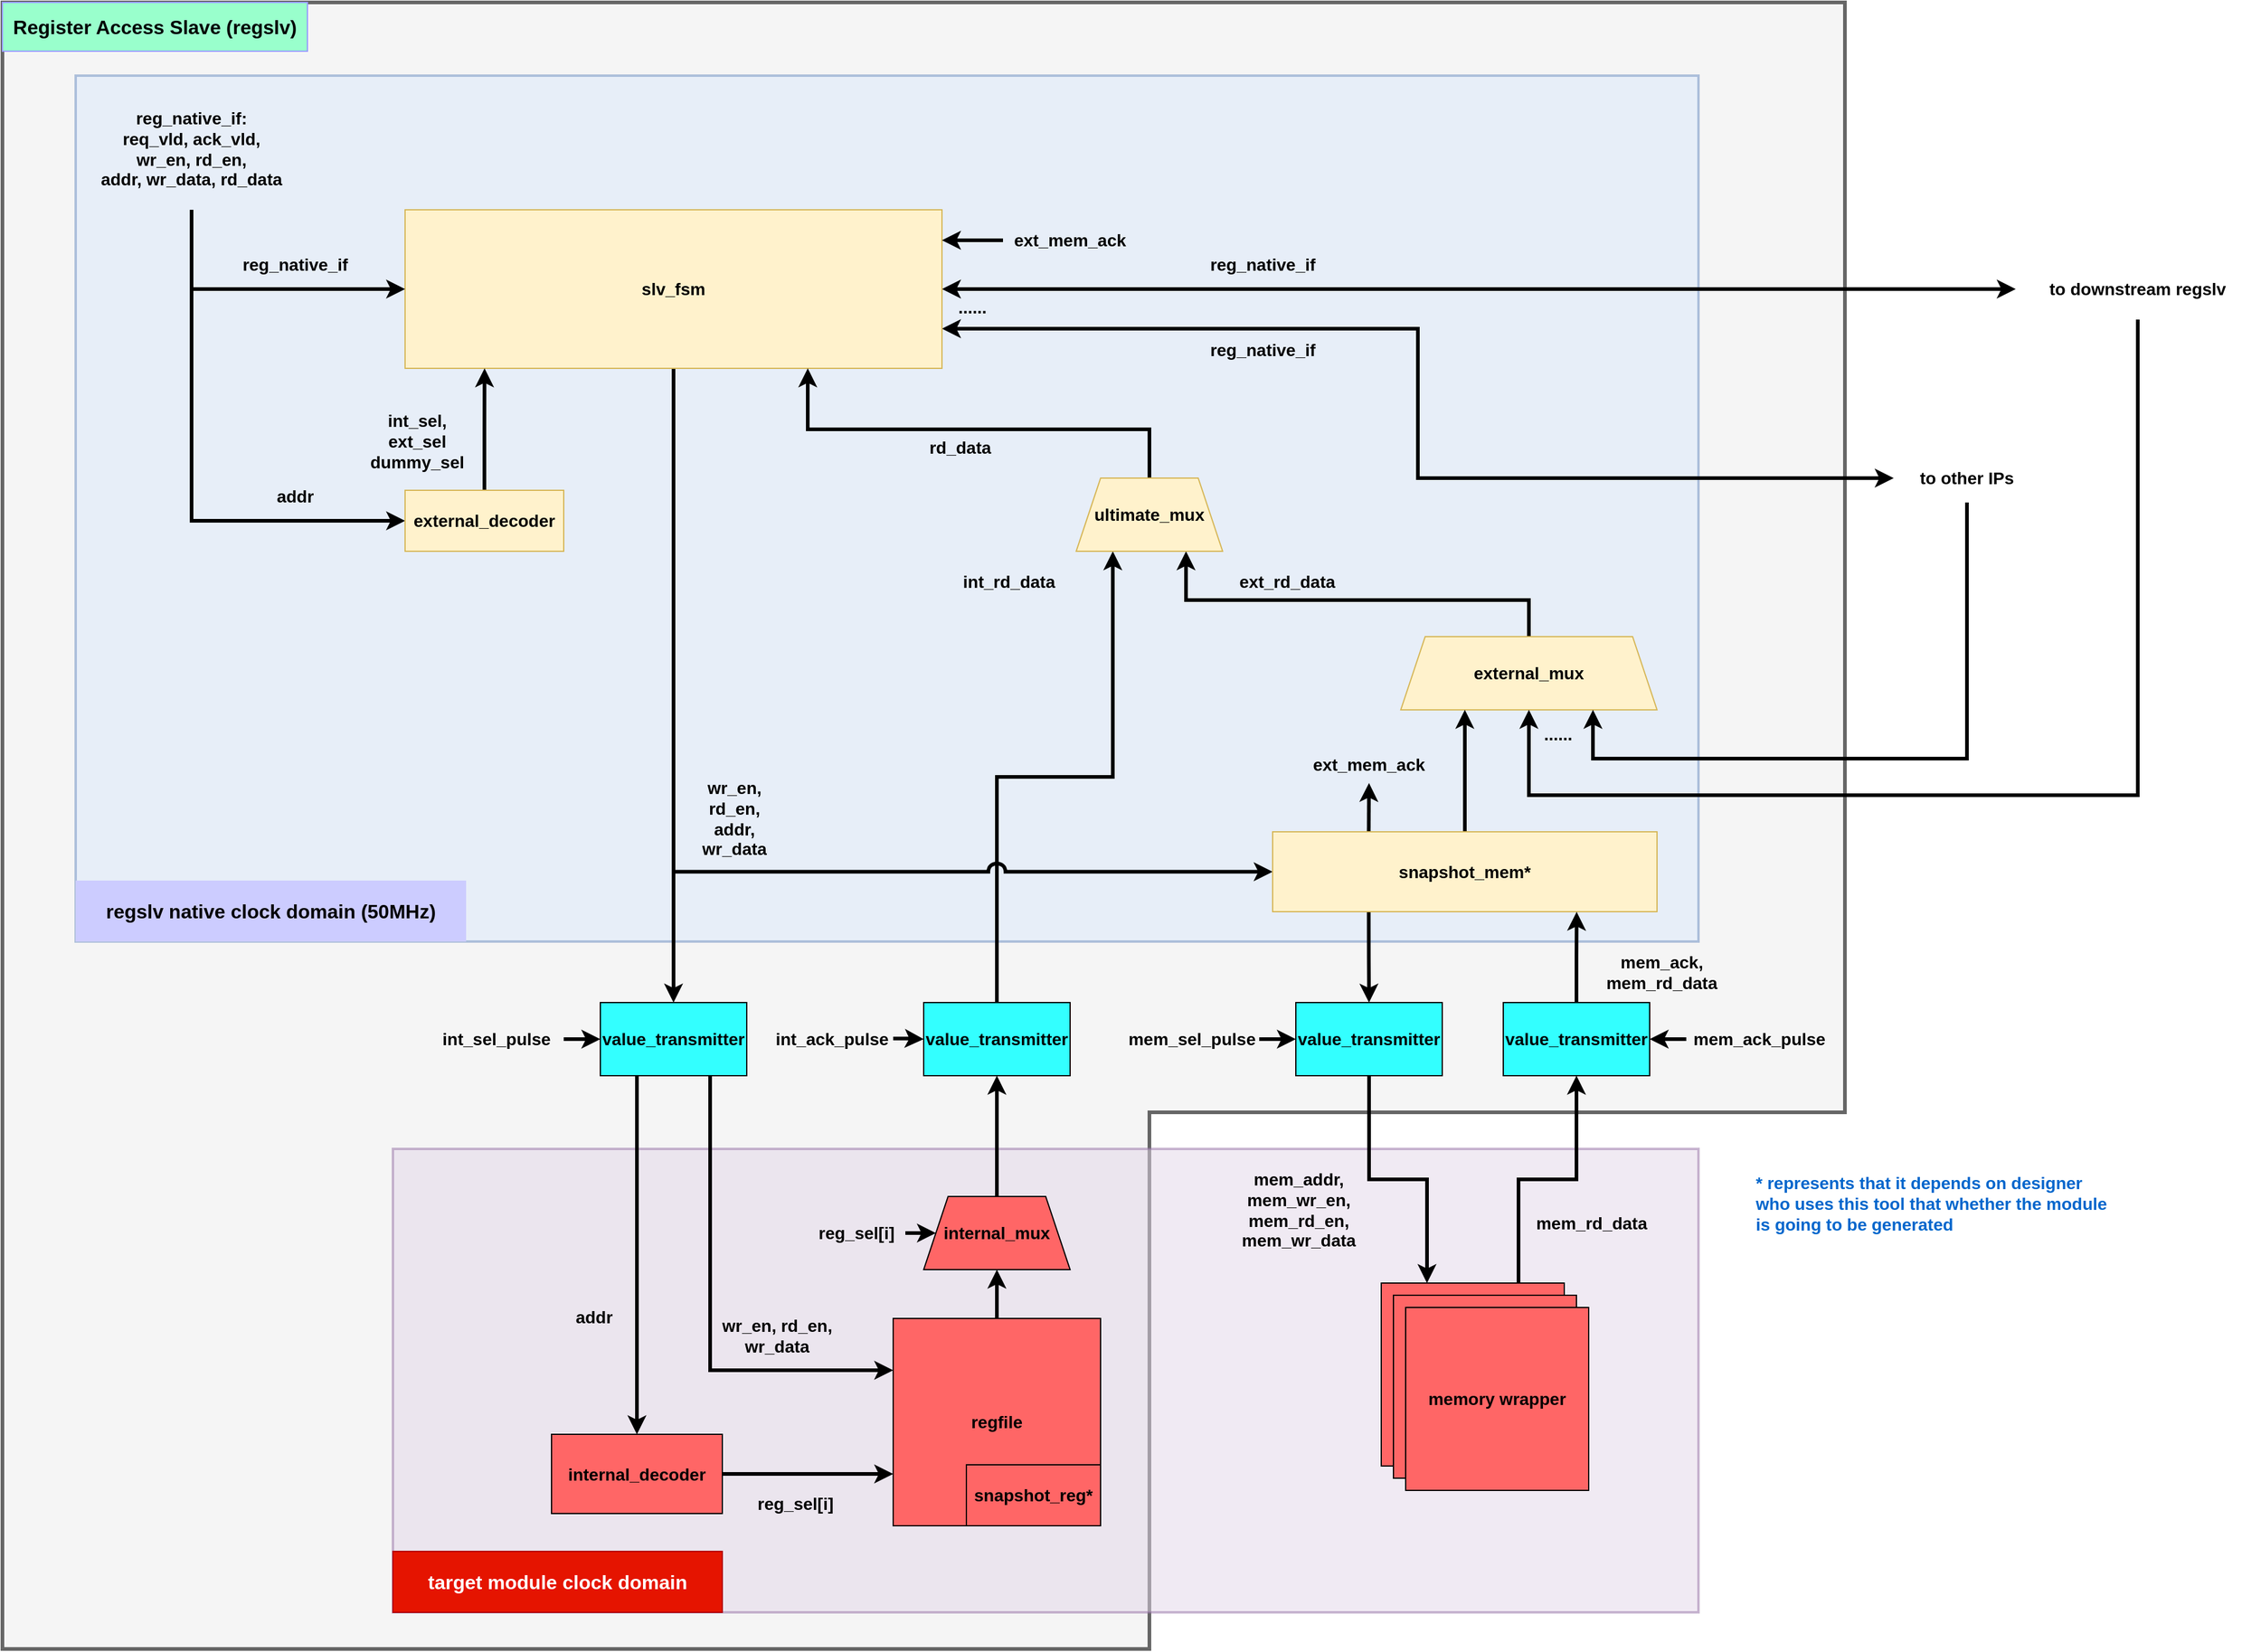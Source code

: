 <mxfile>
    <diagram id="2k0niPkLQAnHQQOvK0RH" name="第 1 页">
        <mxGraphModel dx="538" dy="855" grid="1" gridSize="10" guides="1" tooltips="1" connect="1" arrows="1" fold="1" page="1" pageScale="1" pageWidth="2336" pageHeight="1654" math="0" shadow="0">
            <root>
                <mxCell id="0"/>
                <mxCell id="1" parent="0"/>
                <mxCell id="248" value="" style="shape=corner;whiteSpace=wrap;html=1;fillColor=#f5f5f5;dx=940;dy=910;strokeWidth=3;strokeColor=#666666;fontColor=#333333;" parent="1" vertex="1">
                    <mxGeometry x="70" y="120" width="1510" height="1350" as="geometry"/>
                </mxCell>
                <mxCell id="244" value="" style="rounded=0;whiteSpace=wrap;html=1;fillColor=#dae8fc;strokeColor=#6c8ebf;strokeWidth=2;opacity=50;" parent="1" vertex="1">
                    <mxGeometry x="130" y="180" width="1330" height="710" as="geometry"/>
                </mxCell>
                <mxCell id="12" value="&lt;b&gt;value_transmitter&lt;/b&gt;" style="rounded=0;whiteSpace=wrap;html=1;fontColor=#000000;fillColor=#33FFFF;fontSize=14;" parent="1" vertex="1">
                    <mxGeometry x="560" y="940" width="120" height="60" as="geometry"/>
                </mxCell>
                <mxCell id="143" style="edgeStyle=orthogonalEdgeStyle;rounded=0;html=1;exitX=0.5;exitY=0;exitDx=0;exitDy=0;entryX=0.25;entryY=1;entryDx=0;entryDy=0;fontSize=14;fontColor=#000000;startArrow=none;startFill=0;strokeWidth=3;" parent="1" source="16" target="108" edge="1">
                    <mxGeometry relative="1" as="geometry"/>
                </mxCell>
                <mxCell id="16" value="&lt;b&gt;value_transmitter&lt;/b&gt;" style="rounded=0;whiteSpace=wrap;html=1;fontColor=#000000;fillColor=#33FFFF;fontSize=14;" parent="1" vertex="1">
                    <mxGeometry x="825" y="940" width="120" height="60" as="geometry"/>
                </mxCell>
                <mxCell id="221" style="edgeStyle=orthogonalEdgeStyle;rounded=0;html=1;exitX=1;exitY=0.75;exitDx=0;exitDy=0;entryX=0;entryY=0.5;entryDx=0;entryDy=0;fontSize=14;fontColor=#0066CC;strokeWidth=3;startArrow=classic;startFill=1;" parent="1" source="52" target="212" edge="1">
                    <mxGeometry relative="1" as="geometry"/>
                </mxCell>
                <mxCell id="223" style="edgeStyle=orthogonalEdgeStyle;rounded=0;html=1;exitX=1;exitY=0.5;exitDx=0;exitDy=0;fontSize=14;fontColor=#0066CC;strokeWidth=3;entryX=0;entryY=0.5;entryDx=0;entryDy=0;startArrow=classic;startFill=1;" parent="1" source="52" target="224" edge="1">
                    <mxGeometry relative="1" as="geometry">
                        <mxPoint x="1741.0" y="354.75" as="targetPoint"/>
                    </mxGeometry>
                </mxCell>
                <mxCell id="226" style="edgeStyle=orthogonalEdgeStyle;rounded=0;html=1;exitX=0.5;exitY=1;exitDx=0;exitDy=0;entryX=0;entryY=0.5;entryDx=0;entryDy=0;fontSize=14;fontColor=#0066CC;strokeWidth=3;jumpStyle=arc;jumpSize=10;" parent="1" target="116" edge="1">
                    <mxGeometry relative="1" as="geometry">
                        <Array as="points">
                            <mxPoint x="620" y="833"/>
                        </Array>
                        <mxPoint x="620" y="400" as="sourcePoint"/>
                    </mxGeometry>
                </mxCell>
                <mxCell id="235" style="edgeStyle=orthogonalEdgeStyle;rounded=0;html=1;exitX=0.5;exitY=1;exitDx=0;exitDy=0;entryX=0.5;entryY=0;entryDx=0;entryDy=0;strokeWidth=3;" parent="1" source="52" target="12" edge="1">
                    <mxGeometry relative="1" as="geometry"/>
                </mxCell>
                <mxCell id="52" value="slv_fsm" style="rounded=0;whiteSpace=wrap;html=1;fontStyle=1;fillColor=#fff2cc;fontSize=14;strokeColor=#d6b656;" parent="1" vertex="1">
                    <mxGeometry x="400" y="290" width="440" height="130" as="geometry"/>
                </mxCell>
                <mxCell id="57" value="&lt;b&gt;value_transmitter&lt;/b&gt;" style="rounded=0;whiteSpace=wrap;html=1;fontColor=#000000;fillColor=#33FFFF;fontSize=14;" parent="1" vertex="1">
                    <mxGeometry x="1130" y="940" width="120" height="60" as="geometry"/>
                </mxCell>
                <mxCell id="118" style="edgeStyle=orthogonalEdgeStyle;rounded=0;html=1;exitX=0.5;exitY=1;exitDx=0;exitDy=0;entryX=0;entryY=0.5;entryDx=0;entryDy=0;fontSize=14;fontColor=#000000;startArrow=none;startFill=0;strokeWidth=3;" parent="1" source="104" target="119" edge="1">
                    <mxGeometry relative="1" as="geometry">
                        <mxPoint x="355" y="550" as="targetPoint"/>
                    </mxGeometry>
                </mxCell>
                <mxCell id="121" style="edgeStyle=orthogonalEdgeStyle;rounded=0;html=1;exitX=0.5;exitY=1;exitDx=0;exitDy=0;entryX=0;entryY=0.5;entryDx=0;entryDy=0;fontSize=14;fontColor=#000000;startArrow=none;startFill=0;strokeWidth=3;" parent="1" source="104" target="52" edge="1">
                    <mxGeometry relative="1" as="geometry"/>
                </mxCell>
                <mxCell id="104" value="&lt;b&gt;reg_native_if:&lt;br&gt;req_vld,&amp;nbsp;&lt;/b&gt;&lt;b&gt;ack_vld,&lt;/b&gt;&lt;b&gt;&lt;br&gt;wr_en, rd_en,&lt;br&gt;addr, wr_data, rd_data&lt;br&gt;&lt;/b&gt;" style="text;html=1;strokeColor=none;fillColor=none;align=center;verticalAlign=middle;whiteSpace=wrap;rounded=0;fontSize=14;fontColor=#000000;" parent="1" vertex="1">
                    <mxGeometry x="130" y="190" width="190" height="100" as="geometry"/>
                </mxCell>
                <mxCell id="144" style="edgeStyle=orthogonalEdgeStyle;rounded=0;html=1;exitX=0.5;exitY=0;exitDx=0;exitDy=0;entryX=0.75;entryY=1;entryDx=0;entryDy=0;fontSize=14;fontColor=#000000;startArrow=none;startFill=0;strokeWidth=3;" parent="1" source="107" target="108" edge="1">
                    <mxGeometry relative="1" as="geometry">
                        <Array as="points">
                            <mxPoint x="1321" y="610"/>
                            <mxPoint x="1040" y="610"/>
                        </Array>
                    </mxGeometry>
                </mxCell>
                <mxCell id="107" value="&lt;font color=&quot;#000000&quot;&gt;&lt;b&gt;external_mux&lt;/b&gt;&lt;/font&gt;" style="shape=trapezoid;perimeter=trapezoidPerimeter;whiteSpace=wrap;html=1;fixedSize=1;fontSize=14;fillColor=#fff2cc;strokeColor=#d6b656;" parent="1" vertex="1">
                    <mxGeometry x="1216" y="640" width="210" height="60" as="geometry"/>
                </mxCell>
                <mxCell id="142" style="edgeStyle=orthogonalEdgeStyle;rounded=0;html=1;exitX=0.5;exitY=0;exitDx=0;exitDy=0;entryX=0.75;entryY=1;entryDx=0;entryDy=0;fontSize=14;fontColor=#000000;startArrow=none;startFill=0;strokeWidth=3;" parent="1" source="108" target="52" edge="1">
                    <mxGeometry relative="1" as="geometry">
                        <Array as="points">
                            <mxPoint x="1010" y="470"/>
                            <mxPoint x="730" y="470"/>
                        </Array>
                    </mxGeometry>
                </mxCell>
                <mxCell id="108" value="&lt;font color=&quot;#000000&quot;&gt;&lt;b&gt;ultimate_mux&lt;/b&gt;&lt;/font&gt;" style="shape=trapezoid;perimeter=trapezoidPerimeter;whiteSpace=wrap;html=1;fixedSize=1;fontSize=14;fillColor=#fff2cc;strokeColor=#d6b656;" parent="1" vertex="1">
                    <mxGeometry x="950" y="510" width="120" height="60" as="geometry"/>
                </mxCell>
                <mxCell id="165" style="edgeStyle=orthogonalEdgeStyle;rounded=0;html=1;exitX=0.5;exitY=0;exitDx=0;exitDy=0;entryX=0.25;entryY=1;entryDx=0;entryDy=0;fontSize=14;fontColor=#000000;startArrow=none;startFill=0;strokeWidth=3;" parent="1" source="116" target="107" edge="1">
                    <mxGeometry relative="1" as="geometry"/>
                </mxCell>
                <mxCell id="184" style="edgeStyle=orthogonalEdgeStyle;html=1;exitX=0.25;exitY=1;exitDx=0;exitDy=0;entryX=0.5;entryY=0;entryDx=0;entryDy=0;strokeWidth=3;rounded=0;" parent="1" source="116" target="57" edge="1">
                    <mxGeometry relative="1" as="geometry"/>
                </mxCell>
                <mxCell id="255" style="edgeStyle=orthogonalEdgeStyle;rounded=0;jumpStyle=arc;jumpSize=10;html=1;exitX=0.25;exitY=0;exitDx=0;exitDy=0;entryX=0.5;entryY=1;entryDx=0;entryDy=0;fontSize=16;strokeWidth=3;" parent="1" source="116" target="254" edge="1">
                    <mxGeometry relative="1" as="geometry"/>
                </mxCell>
                <mxCell id="116" value="snapshot_mem*" style="rounded=0;whiteSpace=wrap;html=1;fillColor=#fff2cc;fontStyle=1;fontSize=14;strokeColor=#d6b656;" parent="1" vertex="1">
                    <mxGeometry x="1111" y="800" width="315" height="65.5" as="geometry"/>
                </mxCell>
                <mxCell id="123" style="edgeStyle=orthogonalEdgeStyle;rounded=0;html=1;exitX=0.5;exitY=0;exitDx=0;exitDy=0;entryX=0.148;entryY=1;entryDx=0;entryDy=0;entryPerimeter=0;fontSize=14;fontColor=#000000;startArrow=none;startFill=0;strokeWidth=3;" parent="1" source="119" target="52" edge="1">
                    <mxGeometry relative="1" as="geometry"/>
                </mxCell>
                <mxCell id="119" value="external_decoder" style="rounded=0;whiteSpace=wrap;html=1;fontStyle=1;fillColor=#fff2cc;fontSize=14;strokeColor=#d6b656;" parent="1" vertex="1">
                    <mxGeometry x="400" y="520" width="130" height="50" as="geometry"/>
                </mxCell>
                <mxCell id="122" value="&lt;b&gt;addr&lt;/b&gt;" style="text;html=1;strokeColor=none;fillColor=none;align=center;verticalAlign=middle;whiteSpace=wrap;rounded=0;fontSize=14;fontColor=#000000;" parent="1" vertex="1">
                    <mxGeometry x="280" y="510" width="60" height="30" as="geometry"/>
                </mxCell>
                <mxCell id="124" value="&lt;b&gt;int_sel,&lt;br&gt;ext_sel&lt;br&gt;dummy_sel&lt;br&gt;&lt;/b&gt;" style="text;html=1;strokeColor=none;fillColor=none;align=center;verticalAlign=middle;whiteSpace=wrap;rounded=0;fontSize=14;fontColor=#000000;" parent="1" vertex="1">
                    <mxGeometry x="360" y="449.5" width="100" height="60.5" as="geometry"/>
                </mxCell>
                <mxCell id="151" style="edgeStyle=orthogonalEdgeStyle;rounded=0;html=1;exitX=1;exitY=0.5;exitDx=0;exitDy=0;fontSize=14;fontColor=#000000;startArrow=none;startFill=0;strokeWidth=3;" parent="1" source="150" target="12" edge="1">
                    <mxGeometry relative="1" as="geometry"/>
                </mxCell>
                <mxCell id="150" value="&lt;b&gt;int_sel_pulse&lt;/b&gt;" style="text;html=1;strokeColor=none;fillColor=none;align=center;verticalAlign=middle;whiteSpace=wrap;rounded=0;fontSize=14;fontColor=#000000;" parent="1" vertex="1">
                    <mxGeometry x="420" y="955" width="110" height="30" as="geometry"/>
                </mxCell>
                <mxCell id="158" value="&lt;b&gt;wr_en,&lt;br&gt;rd_en,&lt;br&gt;addr,&lt;br&gt;wr_data&lt;/b&gt;" style="text;html=1;strokeColor=none;fillColor=none;align=center;verticalAlign=middle;whiteSpace=wrap;rounded=0;fontSize=14;" parent="1" vertex="1">
                    <mxGeometry x="620" y="751" width="100" height="76" as="geometry"/>
                </mxCell>
                <mxCell id="159" value="&lt;b&gt;reg_native_if&lt;/b&gt;" style="text;html=1;strokeColor=none;fillColor=none;align=center;verticalAlign=middle;whiteSpace=wrap;rounded=0;fontSize=14;fontColor=#000000;" parent="1" vertex="1">
                    <mxGeometry x="245" y="320" width="130" height="30" as="geometry"/>
                </mxCell>
                <mxCell id="174" value="&lt;b&gt;rd_data&lt;/b&gt;" style="text;html=1;strokeColor=none;fillColor=none;align=center;verticalAlign=middle;whiteSpace=wrap;rounded=0;fontSize=14;" parent="1" vertex="1">
                    <mxGeometry x="810" y="470" width="90" height="30" as="geometry"/>
                </mxCell>
                <mxCell id="234" style="edgeStyle=orthogonalEdgeStyle;rounded=0;html=1;exitX=1;exitY=0.5;exitDx=0;exitDy=0;entryX=0;entryY=0.5;entryDx=0;entryDy=0;strokeWidth=3;" parent="1" source="176" target="16" edge="1">
                    <mxGeometry relative="1" as="geometry"/>
                </mxCell>
                <mxCell id="176" value="&lt;b&gt;int_ack_pulse&lt;/b&gt;" style="text;html=1;strokeColor=none;fillColor=none;align=center;verticalAlign=middle;whiteSpace=wrap;rounded=0;fontSize=14;" parent="1" vertex="1">
                    <mxGeometry x="700" y="951.5" width="100" height="36" as="geometry"/>
                </mxCell>
                <mxCell id="195" style="edgeStyle=orthogonalEdgeStyle;rounded=0;html=1;exitX=0.5;exitY=0;exitDx=0;exitDy=0;strokeWidth=3;entryX=0.791;entryY=1.002;entryDx=0;entryDy=0;entryPerimeter=0;" parent="1" source="183" target="116" edge="1">
                    <mxGeometry relative="1" as="geometry">
                        <mxPoint x="1360" y="871" as="targetPoint"/>
                    </mxGeometry>
                </mxCell>
                <mxCell id="183" value="&lt;b&gt;value_transmitter&lt;/b&gt;" style="rounded=0;whiteSpace=wrap;html=1;fontColor=#000000;fillColor=#33FFFF;fontSize=14;" parent="1" vertex="1">
                    <mxGeometry x="1300" y="940" width="120" height="60" as="geometry"/>
                </mxCell>
                <mxCell id="191" style="edgeStyle=orthogonalEdgeStyle;rounded=0;html=1;exitX=1;exitY=0.5;exitDx=0;exitDy=0;entryX=0;entryY=0.5;entryDx=0;entryDy=0;strokeWidth=3;" parent="1" source="189" target="57" edge="1">
                    <mxGeometry relative="1" as="geometry">
                        <mxPoint x="1100" y="994" as="sourcePoint"/>
                    </mxGeometry>
                </mxCell>
                <mxCell id="189" value="&lt;b&gt;mem_sel_pulse&lt;/b&gt;" style="text;html=1;strokeColor=none;fillColor=none;align=center;verticalAlign=middle;whiteSpace=wrap;rounded=0;fontSize=14;" parent="1" vertex="1">
                    <mxGeometry x="990" y="955" width="110" height="30" as="geometry"/>
                </mxCell>
                <mxCell id="190" value="" style="group" parent="1" vertex="1" connectable="0">
                    <mxGeometry x="800" y="1169" width="800" height="271" as="geometry"/>
                </mxCell>
                <mxCell id="250" value="" style="rounded=0;whiteSpace=wrap;html=1;fillColor=#e1d5e7;strokeColor=#9673a6;strokeWidth=2;opacity=50;" parent="190" vertex="1">
                    <mxGeometry x="-410" y="-109" width="1070" height="380" as="geometry"/>
                </mxCell>
                <mxCell id="31" style="edgeStyle=orthogonalEdgeStyle;html=1;exitX=0.5;exitY=0;exitDx=0;exitDy=0;strokeWidth=3;rounded=0;fontSize=14;entryX=0.5;entryY=1;entryDx=0;entryDy=0;" parent="190" source="5" target="102" edge="1">
                    <mxGeometry relative="1" as="geometry">
                        <mxPoint x="65" y="-15.5" as="targetPoint"/>
                    </mxGeometry>
                </mxCell>
                <mxCell id="54" value="&lt;b&gt;wr_en, rd_en,&lt;br style=&quot;font-size: 14px&quot;&gt;wr_data&lt;/b&gt;" style="text;html=1;strokeColor=none;fillColor=none;align=center;verticalAlign=middle;whiteSpace=wrap;rounded=0;fontSize=14;" parent="190" vertex="1">
                    <mxGeometry x="-150" y="15.5" width="110" height="56" as="geometry"/>
                </mxCell>
                <mxCell id="155" style="edgeStyle=orthogonalEdgeStyle;rounded=0;html=1;fontSize=14;fontColor=#000000;startArrow=none;startFill=0;strokeWidth=3;entryX=0;entryY=0.75;entryDx=0;entryDy=0;" parent="190" source="80" target="5" edge="1">
                    <mxGeometry relative="1" as="geometry">
                        <mxPoint x="-30" y="166" as="targetPoint"/>
                    </mxGeometry>
                </mxCell>
                <mxCell id="80" value="internal_decoder" style="rounded=0;whiteSpace=wrap;html=1;fillColor=#FF6666;fontStyle=1;fontColor=#000000;fontSize=14;" parent="190" vertex="1">
                    <mxGeometry x="-280" y="125" width="140" height="65" as="geometry"/>
                </mxCell>
                <mxCell id="76" value="&lt;b&gt;mem_addr,&lt;br style=&quot;font-size: 14px&quot;&gt;mem_wr_en,&lt;br style=&quot;font-size: 14px&quot;&gt;mem_rd_en,&lt;br style=&quot;font-size: 14px&quot;&gt;mem_wr_data&lt;/b&gt;" style="text;html=1;strokeColor=none;fillColor=none;align=center;verticalAlign=middle;whiteSpace=wrap;rounded=0;fontSize=14;" parent="190" vertex="1">
                    <mxGeometry x="280" y="-104" width="105" height="89" as="geometry"/>
                </mxCell>
                <mxCell id="102" value="&lt;font color=&quot;#000000&quot;&gt;&lt;b&gt;internal_mux&lt;/b&gt;&lt;/font&gt;" style="shape=trapezoid;perimeter=trapezoidPerimeter;whiteSpace=wrap;html=1;fixedSize=1;fontSize=14;fillColor=#FF6666;" parent="190" vertex="1">
                    <mxGeometry x="25" y="-70" width="120" height="60" as="geometry"/>
                </mxCell>
                <mxCell id="138" value="" style="group" parent="190" vertex="1" connectable="0">
                    <mxGeometry x="400" y="1" width="170" height="170" as="geometry"/>
                </mxCell>
                <mxCell id="6" value="memory" style="whiteSpace=wrap;html=1;aspect=fixed;fillColor=#FF6666;fontStyle=1;fontColor=#000000;fontSize=14;" parent="138" vertex="1">
                    <mxGeometry width="150" height="150" as="geometry"/>
                </mxCell>
                <mxCell id="9" value="memory" style="whiteSpace=wrap;html=1;aspect=fixed;fillColor=#FF6666;fontStyle=1;fontColor=#000000;fontSize=14;" parent="138" vertex="1">
                    <mxGeometry x="10" y="10" width="150" height="150" as="geometry"/>
                </mxCell>
                <mxCell id="10" value="memory wrapper" style="whiteSpace=wrap;html=1;aspect=fixed;fillColor=#FF6666;fontStyle=1;fontColor=#000000;fontSize=14;" parent="138" vertex="1">
                    <mxGeometry x="20" y="20" width="150" height="150" as="geometry"/>
                </mxCell>
                <mxCell id="152" value="&lt;b&gt;addr&lt;/b&gt;" style="text;html=1;strokeColor=none;fillColor=none;align=center;verticalAlign=middle;whiteSpace=wrap;rounded=0;fontSize=14;" parent="190" vertex="1">
                    <mxGeometry x="-280" y="10.5" width="70" height="36" as="geometry"/>
                </mxCell>
                <mxCell id="154" value="&lt;b&gt;reg_sel[i]&lt;/b&gt;" style="text;html=1;strokeColor=none;fillColor=none;align=center;verticalAlign=middle;whiteSpace=wrap;rounded=0;fontSize=14;" parent="190" vertex="1">
                    <mxGeometry x="-130" y="164" width="100" height="36" as="geometry"/>
                </mxCell>
                <mxCell id="164" style="edgeStyle=orthogonalEdgeStyle;rounded=0;html=1;exitX=1;exitY=0.5;exitDx=0;exitDy=0;entryX=0;entryY=0.5;entryDx=0;entryDy=0;fontSize=14;fontColor=#000000;startArrow=none;startFill=0;strokeWidth=3;" parent="190" source="163" target="102" edge="1">
                    <mxGeometry relative="1" as="geometry"/>
                </mxCell>
                <mxCell id="163" value="&lt;b&gt;reg_sel[i]&lt;/b&gt;" style="text;html=1;strokeColor=none;fillColor=none;align=center;verticalAlign=middle;whiteSpace=wrap;rounded=0;fontSize=14;" parent="190" vertex="1">
                    <mxGeometry x="-70" y="-58" width="80" height="36" as="geometry"/>
                </mxCell>
                <mxCell id="5" value="regfile" style="whiteSpace=wrap;html=1;aspect=fixed;fillColor=#FF6666;fontStyle=1;fontColor=#000000;fontSize=14;" parent="190" vertex="1">
                    <mxGeometry y="30" width="170" height="170" as="geometry"/>
                </mxCell>
                <mxCell id="157" value="&lt;b&gt;snapshot_reg*&lt;/b&gt;" style="rounded=0;whiteSpace=wrap;html=1;fontSize=14;fontColor=#000000;fillColor=#FF6666;" parent="190" vertex="1">
                    <mxGeometry x="60" y="150" width="110" height="50" as="geometry"/>
                </mxCell>
                <mxCell id="197" value="&lt;b&gt;mem_rd_data&lt;/b&gt;" style="text;html=1;strokeColor=none;fillColor=none;align=center;verticalAlign=middle;whiteSpace=wrap;rounded=0;fontSize=14;" parent="190" vertex="1">
                    <mxGeometry x="520" y="-70" width="105" height="44.5" as="geometry"/>
                </mxCell>
                <mxCell id="252" value="&lt;b style=&quot;font-size: 16px;&quot;&gt;target module clock domain&lt;/b&gt;" style="rounded=0;whiteSpace=wrap;html=1;fillColor=#e51400;fontSize=16;strokeColor=#B20000;fontColor=#ffffff;" parent="190" vertex="1">
                    <mxGeometry x="-410" y="221" width="270" height="50" as="geometry"/>
                </mxCell>
                <mxCell id="193" style="edgeStyle=orthogonalEdgeStyle;rounded=0;html=1;exitX=0.75;exitY=0;exitDx=0;exitDy=0;entryX=0.5;entryY=1;entryDx=0;entryDy=0;strokeWidth=3;" parent="1" source="6" target="183" edge="1">
                    <mxGeometry relative="1" as="geometry"/>
                </mxCell>
                <mxCell id="198" style="edgeStyle=orthogonalEdgeStyle;rounded=0;html=1;exitX=0;exitY=0.5;exitDx=0;exitDy=0;entryX=1;entryY=0.5;entryDx=0;entryDy=0;strokeWidth=3;" parent="1" source="196" target="183" edge="1">
                    <mxGeometry relative="1" as="geometry"/>
                </mxCell>
                <mxCell id="196" value="&lt;b&gt;mem_ack_pulse&lt;/b&gt;" style="text;html=1;strokeColor=none;fillColor=none;align=center;verticalAlign=middle;whiteSpace=wrap;rounded=0;fontSize=14;" parent="1" vertex="1">
                    <mxGeometry x="1450" y="955" width="120" height="30" as="geometry"/>
                </mxCell>
                <mxCell id="199" value="&lt;font style=&quot;font-size: 14px;&quot; color=&quot;#0066cc&quot;&gt;&lt;b style=&quot;font-size: 14px;&quot;&gt;* represents that it depends on designer who uses this tool that whether the module is going to be generated&lt;/b&gt;&lt;/font&gt;" style="text;html=1;strokeColor=none;fillColor=none;align=left;verticalAlign=middle;whiteSpace=wrap;rounded=0;fontSize=14;spacingLeft=5;" parent="1" vertex="1">
                    <mxGeometry x="1500" y="1060" width="300" height="90" as="geometry"/>
                </mxCell>
                <mxCell id="205" value="&lt;b&gt;mem_ack,&lt;br&gt;mem_rd_data&lt;br&gt;&lt;/b&gt;" style="text;html=1;strokeColor=none;fillColor=none;align=center;verticalAlign=middle;whiteSpace=wrap;rounded=0;fontSize=14;" parent="1" vertex="1">
                    <mxGeometry x="1370" y="900" width="120" height="30" as="geometry"/>
                </mxCell>
                <mxCell id="207" value="&lt;b&gt;ext_rd_data&lt;/b&gt;" style="text;html=1;strokeColor=none;fillColor=none;align=center;verticalAlign=middle;whiteSpace=wrap;rounded=0;fontSize=14;" parent="1" vertex="1">
                    <mxGeometry x="1078" y="580" width="90" height="30" as="geometry"/>
                </mxCell>
                <mxCell id="222" style="edgeStyle=orthogonalEdgeStyle;rounded=0;html=1;exitX=0.5;exitY=1;exitDx=0;exitDy=0;entryX=0.75;entryY=1;entryDx=0;entryDy=0;fontSize=14;fontColor=#0066CC;strokeWidth=3;" parent="1" source="212" target="107" edge="1">
                    <mxGeometry relative="1" as="geometry">
                        <Array as="points">
                            <mxPoint x="1680" y="740"/>
                            <mxPoint x="1374" y="740"/>
                        </Array>
                    </mxGeometry>
                </mxCell>
                <mxCell id="212" value="to other IPs" style="rounded=0;whiteSpace=wrap;html=1;fontSize=14;fillColor=none;strokeColor=none;fontStyle=1" parent="1" vertex="1">
                    <mxGeometry x="1620" y="490" width="120" height="40" as="geometry"/>
                </mxCell>
                <mxCell id="225" style="edgeStyle=orthogonalEdgeStyle;rounded=0;html=1;entryX=0.5;entryY=1;entryDx=0;entryDy=0;fontSize=14;fontColor=#0066CC;strokeWidth=3;exitX=0.5;exitY=1;exitDx=0;exitDy=0;" parent="1" source="224" target="107" edge="1">
                    <mxGeometry relative="1" as="geometry">
                        <Array as="points">
                            <mxPoint x="1820" y="770"/>
                            <mxPoint x="1321" y="770"/>
                        </Array>
                    </mxGeometry>
                </mxCell>
                <mxCell id="224" value="to downstream regslv" style="rounded=0;whiteSpace=wrap;html=1;fontSize=14;fillColor=none;strokeColor=none;fontStyle=1" parent="1" vertex="1">
                    <mxGeometry x="1720" y="330" width="200" height="50" as="geometry"/>
                </mxCell>
                <mxCell id="227" value="&lt;b&gt;......&lt;/b&gt;" style="text;html=1;strokeColor=none;fillColor=none;align=center;verticalAlign=middle;whiteSpace=wrap;rounded=0;fontSize=14;" parent="1" vertex="1">
                    <mxGeometry x="1320" y="710" width="50" height="20" as="geometry"/>
                </mxCell>
                <mxCell id="228" value="&lt;b&gt;......&lt;/b&gt;" style="text;html=1;strokeColor=none;fillColor=none;align=center;verticalAlign=middle;whiteSpace=wrap;rounded=0;fontSize=14;" parent="1" vertex="1">
                    <mxGeometry x="840" y="360" width="50" height="20" as="geometry"/>
                </mxCell>
                <mxCell id="229" value="&lt;b&gt;reg_native_if&lt;/b&gt;" style="text;html=1;strokeColor=none;fillColor=none;align=center;verticalAlign=middle;whiteSpace=wrap;rounded=0;fontSize=14;fontColor=#000000;" parent="1" vertex="1">
                    <mxGeometry x="1038" y="320" width="130" height="30" as="geometry"/>
                </mxCell>
                <mxCell id="230" value="&lt;b&gt;reg_native_if&lt;/b&gt;" style="text;html=1;strokeColor=none;fillColor=none;align=center;verticalAlign=middle;whiteSpace=wrap;rounded=0;fontSize=14;fontColor=#000000;" parent="1" vertex="1">
                    <mxGeometry x="1038" y="390" width="130" height="30" as="geometry"/>
                </mxCell>
                <mxCell id="232" value="&lt;b&gt;int_rd_data&lt;/b&gt;" style="text;html=1;strokeColor=none;fillColor=none;align=center;verticalAlign=middle;whiteSpace=wrap;rounded=0;fontSize=14;" parent="1" vertex="1">
                    <mxGeometry x="850" y="580" width="90" height="30" as="geometry"/>
                </mxCell>
                <mxCell id="243" style="edgeStyle=orthogonalEdgeStyle;rounded=0;jumpStyle=arc;jumpSize=10;html=1;entryX=1;entryY=0.192;entryDx=0;entryDy=0;entryPerimeter=0;strokeWidth=3;" parent="1" source="242" target="52" edge="1">
                    <mxGeometry relative="1" as="geometry"/>
                </mxCell>
                <mxCell id="242" value="&lt;b&gt;ext_mem_ack&lt;/b&gt;" style="text;html=1;strokeColor=none;fillColor=none;align=center;verticalAlign=middle;whiteSpace=wrap;rounded=0;fontSize=14;" parent="1" vertex="1">
                    <mxGeometry x="890" y="300" width="110" height="30" as="geometry"/>
                </mxCell>
                <mxCell id="251" value="&lt;b style=&quot;font-size: 16px&quot;&gt;regslv native clock domain (50MHz)&lt;/b&gt;" style="rounded=0;whiteSpace=wrap;html=1;fillColor=#CCCCFF;fontSize=16;strokeColor=none;" parent="1" vertex="1">
                    <mxGeometry x="130" y="840" width="320" height="50" as="geometry"/>
                </mxCell>
                <mxCell id="192" style="edgeStyle=orthogonalEdgeStyle;rounded=0;html=1;exitX=0.5;exitY=1;exitDx=0;exitDy=0;entryX=0.25;entryY=0;entryDx=0;entryDy=0;strokeWidth=3;" parent="1" source="57" target="6" edge="1">
                    <mxGeometry relative="1" as="geometry"/>
                </mxCell>
                <mxCell id="254" value="&lt;b&gt;ext_mem_ack&lt;/b&gt;" style="text;html=1;strokeColor=none;fillColor=none;align=center;verticalAlign=middle;whiteSpace=wrap;rounded=0;fontSize=14;" parent="1" vertex="1">
                    <mxGeometry x="1135" y="730" width="110" height="30" as="geometry"/>
                </mxCell>
                <mxCell id="146" style="edgeStyle=orthogonalEdgeStyle;rounded=0;html=1;exitX=0.25;exitY=1;exitDx=0;exitDy=0;fontSize=14;fontColor=#000000;startArrow=none;startFill=0;strokeWidth=3;" parent="1" source="12" target="80" edge="1">
                    <mxGeometry relative="1" as="geometry"/>
                </mxCell>
                <mxCell id="145" style="edgeStyle=orthogonalEdgeStyle;rounded=0;html=1;exitX=0.75;exitY=1;exitDx=0;exitDy=0;entryX=0;entryY=0.25;entryDx=0;entryDy=0;fontSize=14;fontColor=#000000;startArrow=none;startFill=0;strokeWidth=3;" parent="1" source="12" target="5" edge="1">
                    <mxGeometry relative="1" as="geometry">
                        <mxPoint x="770" y="1182.5" as="targetPoint"/>
                    </mxGeometry>
                </mxCell>
                <mxCell id="32" style="edgeStyle=orthogonalEdgeStyle;html=1;exitX=0.5;exitY=0;exitDx=0;exitDy=0;entryX=0.5;entryY=1;entryDx=0;entryDy=0;strokeWidth=3;rounded=0;fontSize=14;" parent="1" source="102" target="16" edge="1">
                    <mxGeometry relative="1" as="geometry">
                        <mxPoint x="865" y="909" as="sourcePoint"/>
                    </mxGeometry>
                </mxCell>
                <mxCell id="257" value="Register Access Slave (regslv)" style="text;html=1;strokeColor=#9999FF;fillColor=#99FFCC;align=center;verticalAlign=middle;whiteSpace=wrap;rounded=0;fontSize=16;fontStyle=1;strokeWidth=1;" parent="1" vertex="1">
                    <mxGeometry x="70" y="120" width="250" height="40" as="geometry"/>
                </mxCell>
            </root>
        </mxGraphModel>
    </diagram>
</mxfile>